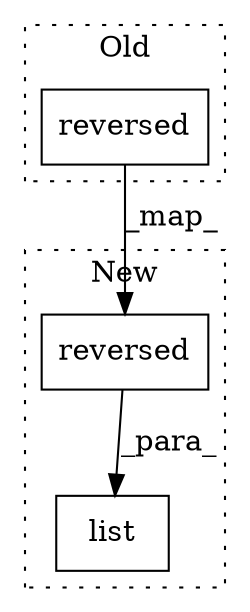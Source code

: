 digraph G {
subgraph cluster0 {
1 [label="reversed" a="32" s="16551,16564" l="9,1" shape="box"];
label = "Old";
style="dotted";
}
subgraph cluster1 {
2 [label="reversed" a="32" s="18918,18931" l="9,1" shape="box"];
3 [label="list" a="32" s="18913,18932" l="5,1" shape="box"];
label = "New";
style="dotted";
}
1 -> 2 [label="_map_"];
2 -> 3 [label="_para_"];
}